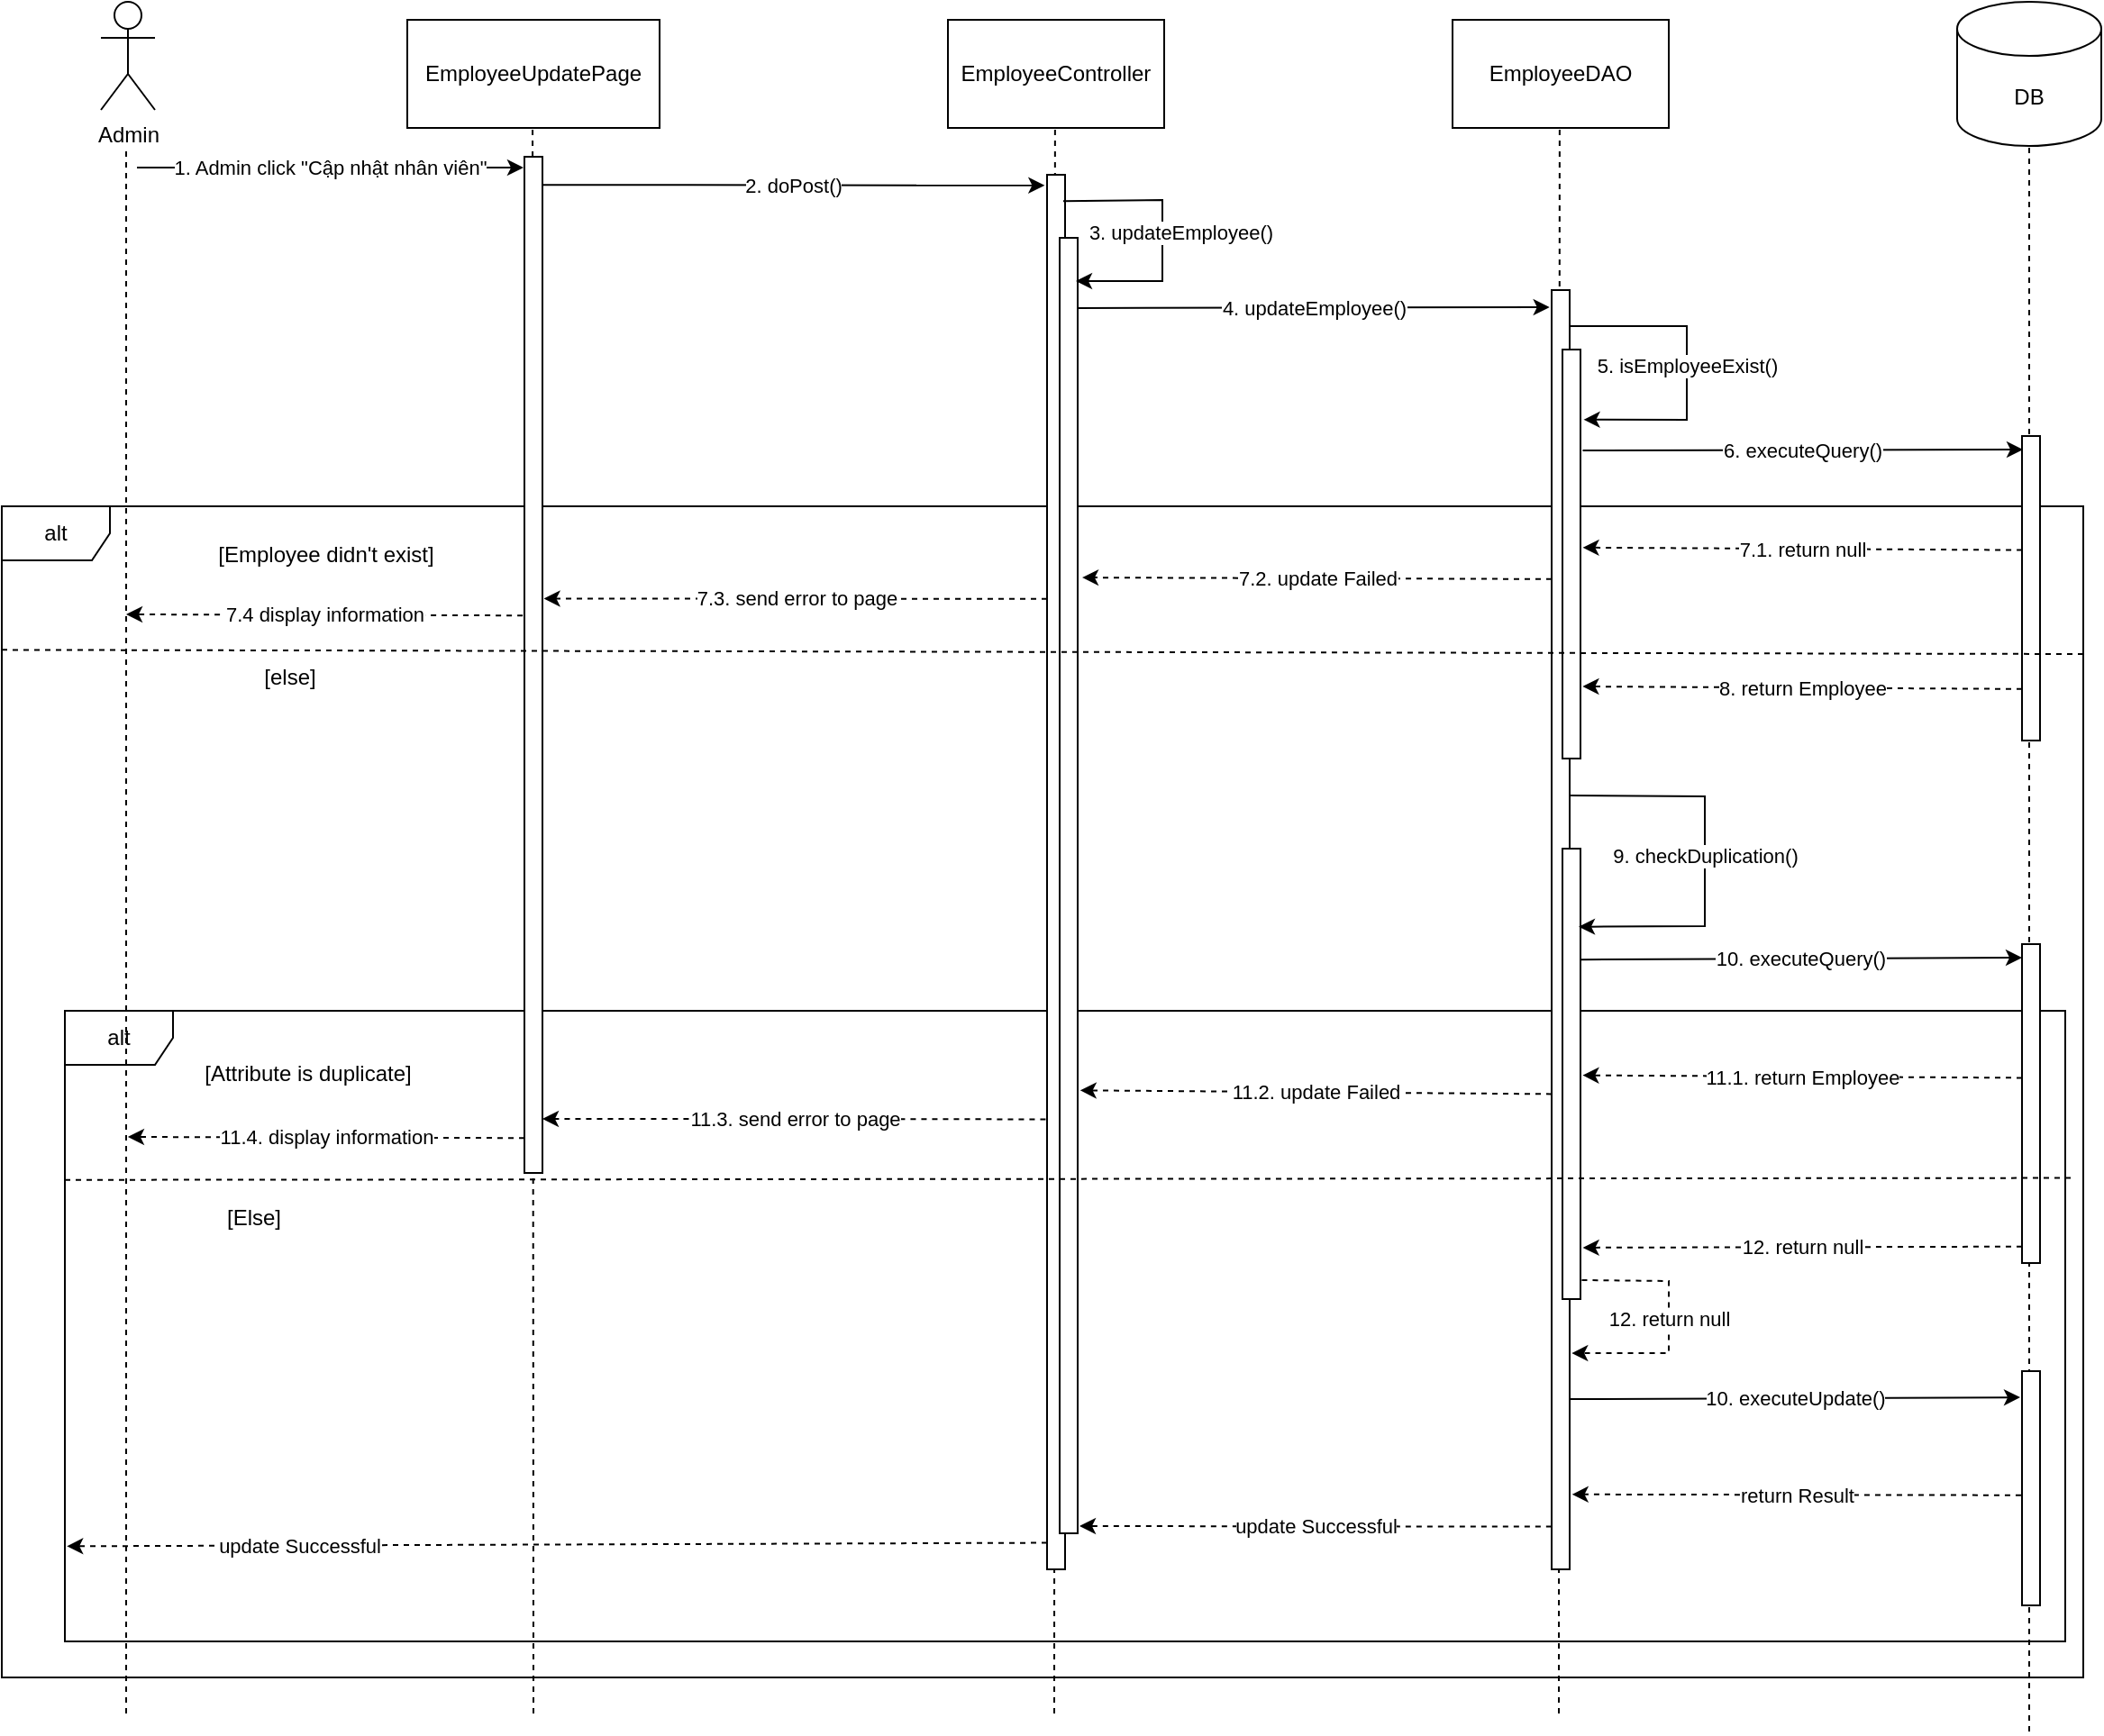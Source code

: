 <mxfile>
    <diagram id="y7uExt2dgpFRXGmUAD7x" name="Page-1">
        <mxGraphModel dx="2715" dy="1068" grid="1" gridSize="10" guides="1" tooltips="1" connect="1" arrows="1" fold="1" page="1" pageScale="1" pageWidth="850" pageHeight="1100" math="0" shadow="0">
            <root>
                <mxCell id="0"/>
                <mxCell id="1" parent="0"/>
                <mxCell id="48" value="alt" style="shape=umlFrame;whiteSpace=wrap;html=1;" vertex="1" parent="1">
                    <mxGeometry x="-45" y="280" width="1155" height="650" as="geometry"/>
                </mxCell>
                <mxCell id="49" value="alt" style="shape=umlFrame;whiteSpace=wrap;html=1;" vertex="1" parent="1">
                    <mxGeometry x="-10" y="560" width="1110" height="350" as="geometry"/>
                </mxCell>
                <mxCell id="2" value="Admin" style="shape=umlActor;verticalLabelPosition=bottom;verticalAlign=top;html=1;outlineConnect=0;" parent="1" vertex="1">
                    <mxGeometry x="10" width="30" height="60" as="geometry"/>
                </mxCell>
                <mxCell id="3" value="" style="endArrow=none;dashed=1;html=1;" parent="1" edge="1">
                    <mxGeometry width="50" height="50" relative="1" as="geometry">
                        <mxPoint x="24" y="950" as="sourcePoint"/>
                        <mxPoint x="24" y="80" as="targetPoint"/>
                    </mxGeometry>
                </mxCell>
                <mxCell id="4" value="EmployeeUpdatePage" style="rounded=0;whiteSpace=wrap;html=1;" parent="1" vertex="1">
                    <mxGeometry x="180" y="10" width="140" height="60" as="geometry"/>
                </mxCell>
                <mxCell id="5" value="" style="endArrow=none;dashed=1;html=1;" parent="1" edge="1">
                    <mxGeometry width="50" height="50" relative="1" as="geometry">
                        <mxPoint x="250" y="950" as="sourcePoint"/>
                        <mxPoint x="249.52" y="70" as="targetPoint"/>
                    </mxGeometry>
                </mxCell>
                <mxCell id="6" value="EmployeeController" style="rounded=0;whiteSpace=wrap;html=1;" parent="1" vertex="1">
                    <mxGeometry x="480" y="10" width="120" height="60" as="geometry"/>
                </mxCell>
                <mxCell id="7" value="EmployeeDAO" style="rounded=0;whiteSpace=wrap;html=1;" parent="1" vertex="1">
                    <mxGeometry x="760" y="10" width="120" height="60" as="geometry"/>
                </mxCell>
                <mxCell id="8" value="" style="endArrow=none;dashed=1;html=1;" parent="1" edge="1">
                    <mxGeometry width="50" height="50" relative="1" as="geometry">
                        <mxPoint x="539" y="950" as="sourcePoint"/>
                        <mxPoint x="539.44" y="70" as="targetPoint"/>
                    </mxGeometry>
                </mxCell>
                <mxCell id="9" value="" style="endArrow=none;dashed=1;html=1;" parent="1" edge="1">
                    <mxGeometry width="50" height="50" relative="1" as="geometry">
                        <mxPoint x="819" y="950" as="sourcePoint"/>
                        <mxPoint x="819.44" y="70" as="targetPoint"/>
                    </mxGeometry>
                </mxCell>
                <mxCell id="11" value="DB" style="shape=cylinder3;whiteSpace=wrap;html=1;boundedLbl=1;backgroundOutline=1;size=15;" parent="1" vertex="1">
                    <mxGeometry x="1040" width="80" height="80" as="geometry"/>
                </mxCell>
                <mxCell id="12" value="" style="endArrow=none;dashed=1;html=1;" parent="1" edge="1">
                    <mxGeometry width="50" height="50" relative="1" as="geometry">
                        <mxPoint x="1080" y="960" as="sourcePoint"/>
                        <mxPoint x="1080.0" y="80" as="targetPoint"/>
                    </mxGeometry>
                </mxCell>
                <mxCell id="13" value="1. Admin click &quot;Cập nhật nhân viên&quot;" style="endArrow=classic;html=1;entryX=-0.053;entryY=0.043;entryDx=0;entryDy=0;entryPerimeter=0;" parent="1" edge="1">
                    <mxGeometry width="50" height="50" relative="1" as="geometry">
                        <mxPoint x="30" y="92" as="sourcePoint"/>
                        <mxPoint x="244.47" y="92.052" as="targetPoint"/>
                    </mxGeometry>
                </mxCell>
                <mxCell id="14" value="" style="rounded=0;whiteSpace=wrap;html=1;" parent="1" vertex="1">
                    <mxGeometry x="245" y="86" width="10" height="564" as="geometry"/>
                </mxCell>
                <mxCell id="16" value="2. doPost()" style="endArrow=classic;html=1;exitX=1.04;exitY=0.095;exitDx=0;exitDy=0;exitPerimeter=0;entryX=-0.133;entryY=0.036;entryDx=0;entryDy=0;entryPerimeter=0;" parent="1" edge="1">
                    <mxGeometry width="50" height="50" relative="1" as="geometry">
                        <mxPoint x="255.4" y="101.58" as="sourcePoint"/>
                        <mxPoint x="533.67" y="101.904" as="targetPoint"/>
                    </mxGeometry>
                </mxCell>
                <mxCell id="17" value="" style="rounded=0;whiteSpace=wrap;html=1;" parent="1" vertex="1">
                    <mxGeometry x="535" y="96" width="10" height="774" as="geometry"/>
                </mxCell>
                <mxCell id="18" value="" style="rounded=0;whiteSpace=wrap;html=1;" parent="1" vertex="1">
                    <mxGeometry x="542" y="131" width="10" height="719" as="geometry"/>
                </mxCell>
                <mxCell id="19" value="3. updateEmployee()" style="endArrow=classic;html=1;exitX=1.04;exitY=0.095;exitDx=0;exitDy=0;exitPerimeter=0;entryX=1;entryY=0.25;entryDx=0;entryDy=0;rounded=0;" parent="1" edge="1">
                    <mxGeometry x="-0.007" y="10" width="50" height="50" relative="1" as="geometry">
                        <mxPoint x="544" y="110.58" as="sourcePoint"/>
                        <mxPoint x="551" y="155" as="targetPoint"/>
                        <Array as="points">
                            <mxPoint x="599" y="110"/>
                            <mxPoint x="599" y="155"/>
                        </Array>
                        <mxPoint as="offset"/>
                    </mxGeometry>
                </mxCell>
                <mxCell id="21" value="4. updateEmployee()" style="endArrow=classic;html=1;exitX=1.04;exitY=0.095;exitDx=0;exitDy=0;exitPerimeter=0;entryX=-0.114;entryY=0.095;entryDx=0;entryDy=0;entryPerimeter=0;" parent="1" edge="1">
                    <mxGeometry width="50" height="50" relative="1" as="geometry">
                        <mxPoint x="552.0" y="170.0" as="sourcePoint"/>
                        <mxPoint x="813.86" y="169.5" as="targetPoint"/>
                    </mxGeometry>
                </mxCell>
                <mxCell id="22" value="" style="rounded=0;whiteSpace=wrap;html=1;" parent="1" vertex="1">
                    <mxGeometry x="815" y="160" width="10" height="710" as="geometry"/>
                </mxCell>
                <mxCell id="23" value="5. isEmployeeExist()" style="endArrow=classic;html=1;exitX=1.04;exitY=0.095;exitDx=0;exitDy=0;exitPerimeter=0;entryX=1.176;entryY=0.389;entryDx=0;entryDy=0;entryPerimeter=0;rounded=0;" parent="1" edge="1">
                    <mxGeometry width="50" height="50" relative="1" as="geometry">
                        <mxPoint x="825" y="180.0" as="sourcePoint"/>
                        <mxPoint x="832.76" y="231.9" as="targetPoint"/>
                        <Array as="points">
                            <mxPoint x="890" y="180"/>
                            <mxPoint x="890" y="232"/>
                        </Array>
                    </mxGeometry>
                </mxCell>
                <mxCell id="24" value="" style="rounded=0;whiteSpace=wrap;html=1;" parent="1" vertex="1">
                    <mxGeometry x="821" y="193" width="10" height="227" as="geometry"/>
                </mxCell>
                <mxCell id="26" value="6. executeQuery()" style="endArrow=classic;html=1;exitX=1.124;exitY=0.57;exitDx=0;exitDy=0;exitPerimeter=0;entryX=0.052;entryY=0.085;entryDx=0;entryDy=0;entryPerimeter=0;" parent="1" edge="1">
                    <mxGeometry width="50" height="50" relative="1" as="geometry">
                        <mxPoint x="832.24" y="249" as="sourcePoint"/>
                        <mxPoint x="1076.52" y="248.5" as="targetPoint"/>
                    </mxGeometry>
                </mxCell>
                <mxCell id="27" value="" style="rounded=0;whiteSpace=wrap;html=1;" parent="1" vertex="1">
                    <mxGeometry x="1076" y="241" width="10" height="169" as="geometry"/>
                </mxCell>
                <mxCell id="28" value="7.1. return null" style="endArrow=classic;html=1;exitX=0.005;exitY=0.633;exitDx=0;exitDy=0;exitPerimeter=0;entryX=1.124;entryY=0.658;entryDx=0;entryDy=0;entryPerimeter=0;dashed=1;" parent="1" edge="1">
                    <mxGeometry width="50" height="50" relative="1" as="geometry">
                        <mxPoint x="1076.05" y="304.3" as="sourcePoint"/>
                        <mxPoint x="832.24" y="302.886" as="targetPoint"/>
                    </mxGeometry>
                </mxCell>
                <mxCell id="29" value="7.2. update Failed" style="endArrow=classic;html=1;exitX=0.005;exitY=0.633;exitDx=0;exitDy=0;exitPerimeter=0;entryX=1.251;entryY=0.793;entryDx=0;entryDy=0;entryPerimeter=0;dashed=1;" parent="1" edge="1">
                    <mxGeometry x="0.003" width="50" height="50" relative="1" as="geometry">
                        <mxPoint x="815" y="320.41" as="sourcePoint"/>
                        <mxPoint x="554.51" y="319.527" as="targetPoint"/>
                        <mxPoint as="offset"/>
                    </mxGeometry>
                </mxCell>
                <mxCell id="30" value="7.3. send error to page" style="endArrow=classic;html=1;exitX=0.005;exitY=0.633;exitDx=0;exitDy=0;exitPerimeter=0;dashed=1;entryX=1.078;entryY=0.834;entryDx=0;entryDy=0;entryPerimeter=0;" parent="1" edge="1">
                    <mxGeometry width="50" height="50" relative="1" as="geometry">
                        <mxPoint x="535" y="331.41" as="sourcePoint"/>
                        <mxPoint x="255.78" y="331.196" as="targetPoint"/>
                    </mxGeometry>
                </mxCell>
                <mxCell id="31" value="7.4 display information" style="endArrow=classic;html=1;exitX=-0.095;exitY=0.866;exitDx=0;exitDy=0;exitPerimeter=0;dashed=1;" parent="1" edge="1">
                    <mxGeometry width="50" height="50" relative="1" as="geometry">
                        <mxPoint x="244.05" y="340.604" as="sourcePoint"/>
                        <mxPoint x="24" y="340" as="targetPoint"/>
                    </mxGeometry>
                </mxCell>
                <mxCell id="32" value="8. return Employee" style="endArrow=classic;html=1;exitX=0.005;exitY=0.633;exitDx=0;exitDy=0;exitPerimeter=0;entryX=1.124;entryY=0.658;entryDx=0;entryDy=0;entryPerimeter=0;dashed=1;" parent="1" edge="1">
                    <mxGeometry width="50" height="50" relative="1" as="geometry">
                        <mxPoint x="1076" y="381.41" as="sourcePoint"/>
                        <mxPoint x="832.19" y="379.996" as="targetPoint"/>
                    </mxGeometry>
                </mxCell>
                <mxCell id="34" value="10. executeQuery()" style="endArrow=classic;html=1;exitX=1.124;exitY=0.57;exitDx=0;exitDy=0;exitPerimeter=0;entryX=0;entryY=0.5;entryDx=0;entryDy=0;" parent="1" edge="1">
                    <mxGeometry width="50" height="50" relative="1" as="geometry">
                        <mxPoint x="831" y="531.59" as="sourcePoint"/>
                        <mxPoint x="1076" y="530.5" as="targetPoint"/>
                    </mxGeometry>
                </mxCell>
                <mxCell id="35" value="" style="rounded=0;whiteSpace=wrap;html=1;" parent="1" vertex="1">
                    <mxGeometry x="1076" y="523" width="10" height="177" as="geometry"/>
                </mxCell>
                <mxCell id="36" value="" style="rounded=0;whiteSpace=wrap;html=1;" vertex="1" parent="1">
                    <mxGeometry x="821" y="470" width="10" height="250" as="geometry"/>
                </mxCell>
                <mxCell id="38" value="9. checkDuplication()" style="endArrow=classic;html=1;exitX=1.124;exitY=0.57;exitDx=0;exitDy=0;exitPerimeter=0;entryX=0.9;entryY=0.191;entryDx=0;entryDy=0;entryPerimeter=0;rounded=0;" edge="1" parent="1">
                    <mxGeometry width="50" height="50" relative="1" as="geometry">
                        <mxPoint x="825" y="440.5" as="sourcePoint"/>
                        <mxPoint x="830" y="513.357" as="targetPoint"/>
                        <Array as="points">
                            <mxPoint x="900" y="441"/>
                            <mxPoint x="900" y="513"/>
                        </Array>
                    </mxGeometry>
                </mxCell>
                <mxCell id="40" value="11.1. return Employee" style="endArrow=classic;html=1;exitX=0.005;exitY=0.633;exitDx=0;exitDy=0;exitPerimeter=0;entryX=1.124;entryY=0.658;entryDx=0;entryDy=0;entryPerimeter=0;dashed=1;" edge="1" parent="1">
                    <mxGeometry width="50" height="50" relative="1" as="geometry">
                        <mxPoint x="1076" y="597.21" as="sourcePoint"/>
                        <mxPoint x="832.19" y="595.796" as="targetPoint"/>
                    </mxGeometry>
                </mxCell>
                <mxCell id="43" value="11.2. update Failed" style="endArrow=classic;html=1;exitX=0.005;exitY=0.633;exitDx=0;exitDy=0;exitPerimeter=0;entryX=1.137;entryY=0.805;entryDx=0;entryDy=0;entryPerimeter=0;dashed=1;" edge="1" parent="1">
                    <mxGeometry width="50" height="50" relative="1" as="geometry">
                        <mxPoint x="815" y="606.21" as="sourcePoint"/>
                        <mxPoint x="553.37" y="604.145" as="targetPoint"/>
                    </mxGeometry>
                </mxCell>
                <mxCell id="44" value="11.3. send error to page" style="endArrow=classic;html=1;exitX=0.005;exitY=0.633;exitDx=0;exitDy=0;exitPerimeter=0;dashed=1;entryX=1.078;entryY=0.834;entryDx=0;entryDy=0;entryPerimeter=0;" edge="1" parent="1">
                    <mxGeometry width="50" height="50" relative="1" as="geometry">
                        <mxPoint x="534.22" y="620.21" as="sourcePoint"/>
                        <mxPoint x="255.0" y="619.996" as="targetPoint"/>
                    </mxGeometry>
                </mxCell>
                <mxCell id="45" value="11.4. display information" style="endArrow=classic;html=1;exitX=-0.095;exitY=0.866;exitDx=0;exitDy=0;exitPerimeter=0;dashed=1;" edge="1" parent="1">
                    <mxGeometry width="50" height="50" relative="1" as="geometry">
                        <mxPoint x="245.0" y="630.604" as="sourcePoint"/>
                        <mxPoint x="24.95" y="630.0" as="targetPoint"/>
                    </mxGeometry>
                </mxCell>
                <mxCell id="46" value="12. return null" style="endArrow=classic;html=1;entryX=1.13;entryY=0.98;entryDx=0;entryDy=0;entryPerimeter=0;dashed=1;exitX=-0.002;exitY=0.954;exitDx=0;exitDy=0;exitPerimeter=0;" edge="1" parent="1">
                    <mxGeometry width="50" height="50" relative="1" as="geometry">
                        <mxPoint x="1075.98" y="690.858" as="sourcePoint"/>
                        <mxPoint x="832.3" y="691.46" as="targetPoint"/>
                    </mxGeometry>
                </mxCell>
                <mxCell id="50" value="" style="endArrow=none;dashed=1;html=1;rounded=0;exitX=0;exitY=0.166;exitDx=0;exitDy=0;exitPerimeter=0;" edge="1" parent="1">
                    <mxGeometry width="50" height="50" relative="1" as="geometry">
                        <mxPoint x="-45" y="359.68" as="sourcePoint"/>
                        <mxPoint x="1110" y="362" as="targetPoint"/>
                    </mxGeometry>
                </mxCell>
                <mxCell id="51" value="" style="endArrow=none;dashed=1;html=1;rounded=0;entryX=1.005;entryY=0.521;entryDx=0;entryDy=0;entryPerimeter=0;exitX=0;exitY=0.527;exitDx=0;exitDy=0;exitPerimeter=0;" edge="1" parent="1">
                    <mxGeometry width="50" height="50" relative="1" as="geometry">
                        <mxPoint x="-10" y="653.86" as="sourcePoint"/>
                        <mxPoint x="1105.55" y="652.78" as="targetPoint"/>
                    </mxGeometry>
                </mxCell>
                <mxCell id="52" value="[Employee didn't exist]" style="text;html=1;strokeColor=none;fillColor=none;align=center;verticalAlign=middle;whiteSpace=wrap;rounded=0;" vertex="1" parent="1">
                    <mxGeometry x="60" y="291.5" width="150" height="30" as="geometry"/>
                </mxCell>
                <mxCell id="53" value="[else]" style="text;html=1;strokeColor=none;fillColor=none;align=center;verticalAlign=middle;whiteSpace=wrap;rounded=0;" vertex="1" parent="1">
                    <mxGeometry x="80" y="360" width="70" height="30" as="geometry"/>
                </mxCell>
                <mxCell id="54" value="[Attribute is duplicate]" style="text;html=1;strokeColor=none;fillColor=none;align=center;verticalAlign=middle;whiteSpace=wrap;rounded=0;" vertex="1" parent="1">
                    <mxGeometry x="50" y="580" width="150" height="30" as="geometry"/>
                </mxCell>
                <mxCell id="55" value="[Else]" style="text;html=1;strokeColor=none;fillColor=none;align=center;verticalAlign=middle;whiteSpace=wrap;rounded=0;" vertex="1" parent="1">
                    <mxGeometry x="60" y="660" width="70" height="30" as="geometry"/>
                </mxCell>
                <mxCell id="56" value="12. return null" style="endArrow=classic;html=1;entryX=1.111;entryY=0.831;entryDx=0;entryDy=0;entryPerimeter=0;dashed=1;exitX=1.074;exitY=0.958;exitDx=0;exitDy=0;exitPerimeter=0;rounded=0;" edge="1" parent="1">
                    <mxGeometry x="-0.028" width="50" height="50" relative="1" as="geometry">
                        <mxPoint x="831.74" y="709.5" as="sourcePoint"/>
                        <mxPoint x="826.11" y="750.01" as="targetPoint"/>
                        <Array as="points">
                            <mxPoint x="880" y="710"/>
                            <mxPoint x="880" y="750"/>
                        </Array>
                        <mxPoint as="offset"/>
                    </mxGeometry>
                </mxCell>
                <mxCell id="57" value="10. executeUpdate()" style="endArrow=classic;html=1;exitX=1.124;exitY=0.57;exitDx=0;exitDy=0;exitPerimeter=0;entryX=-0.1;entryY=0.112;entryDx=0;entryDy=0;entryPerimeter=0;" edge="1" parent="1" target="58">
                    <mxGeometry width="50" height="50" relative="1" as="geometry">
                        <mxPoint x="825" y="775.55" as="sourcePoint"/>
                        <mxPoint x="1070" y="774.46" as="targetPoint"/>
                    </mxGeometry>
                </mxCell>
                <mxCell id="58" value="" style="rounded=0;whiteSpace=wrap;html=1;" vertex="1" parent="1">
                    <mxGeometry x="1076" y="760" width="10" height="130" as="geometry"/>
                </mxCell>
                <mxCell id="59" value="return Result" style="endArrow=classic;html=1;exitX=-0.053;exitY=0.522;exitDx=0;exitDy=0;exitPerimeter=0;dashed=1;entryX=1.133;entryY=0.94;entryDx=0;entryDy=0;entryPerimeter=0;" edge="1" parent="1">
                    <mxGeometry width="50" height="50" relative="1" as="geometry">
                        <mxPoint x="1075.47" y="828.86" as="sourcePoint"/>
                        <mxPoint x="826.33" y="828.4" as="targetPoint"/>
                    </mxGeometry>
                </mxCell>
                <mxCell id="60" value="update Successful" style="endArrow=classic;html=1;exitX=-0.007;exitY=0.968;exitDx=0;exitDy=0;exitPerimeter=0;dashed=1;" edge="1" parent="1">
                    <mxGeometry width="50" height="50" relative="1" as="geometry">
                        <mxPoint x="814.93" y="846.28" as="sourcePoint"/>
                        <mxPoint x="553" y="846" as="targetPoint"/>
                    </mxGeometry>
                </mxCell>
                <mxCell id="62" value="update Successful" style="endArrow=classic;html=1;exitX=-0.007;exitY=0.968;exitDx=0;exitDy=0;exitPerimeter=0;dashed=1;entryX=0.001;entryY=0.726;entryDx=0;entryDy=0;entryPerimeter=0;" edge="1" parent="1">
                    <mxGeometry x="0.526" width="50" height="50" relative="1" as="geometry">
                        <mxPoint x="535.0" y="855.28" as="sourcePoint"/>
                        <mxPoint x="-8.89" y="857.18" as="targetPoint"/>
                        <mxPoint as="offset"/>
                    </mxGeometry>
                </mxCell>
            </root>
        </mxGraphModel>
    </diagram>
</mxfile>